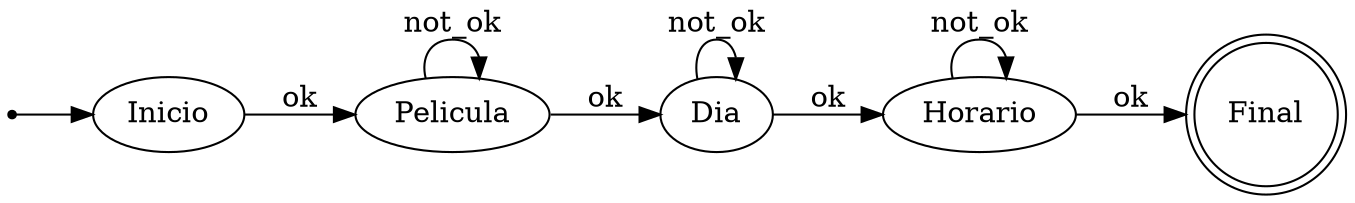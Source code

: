 digraph {
	graph [rankdir=LR]
		ini [shape=point]
		Inicio
			ini -> Inicio
		Pelicula
		Dia
		Horario
		Final [shape=doublecircle]
			Inicio -> Pelicula [label=ok]
			Pelicula -> Dia [label=ok]
			Pelicula -> Pelicula [label=not_ok]
			Dia -> Horario [label=ok]
			Dia -> Dia [label=not_ok]
			Horario -> Final [label=ok]
			Horario -> Horario [label=not_ok]
}